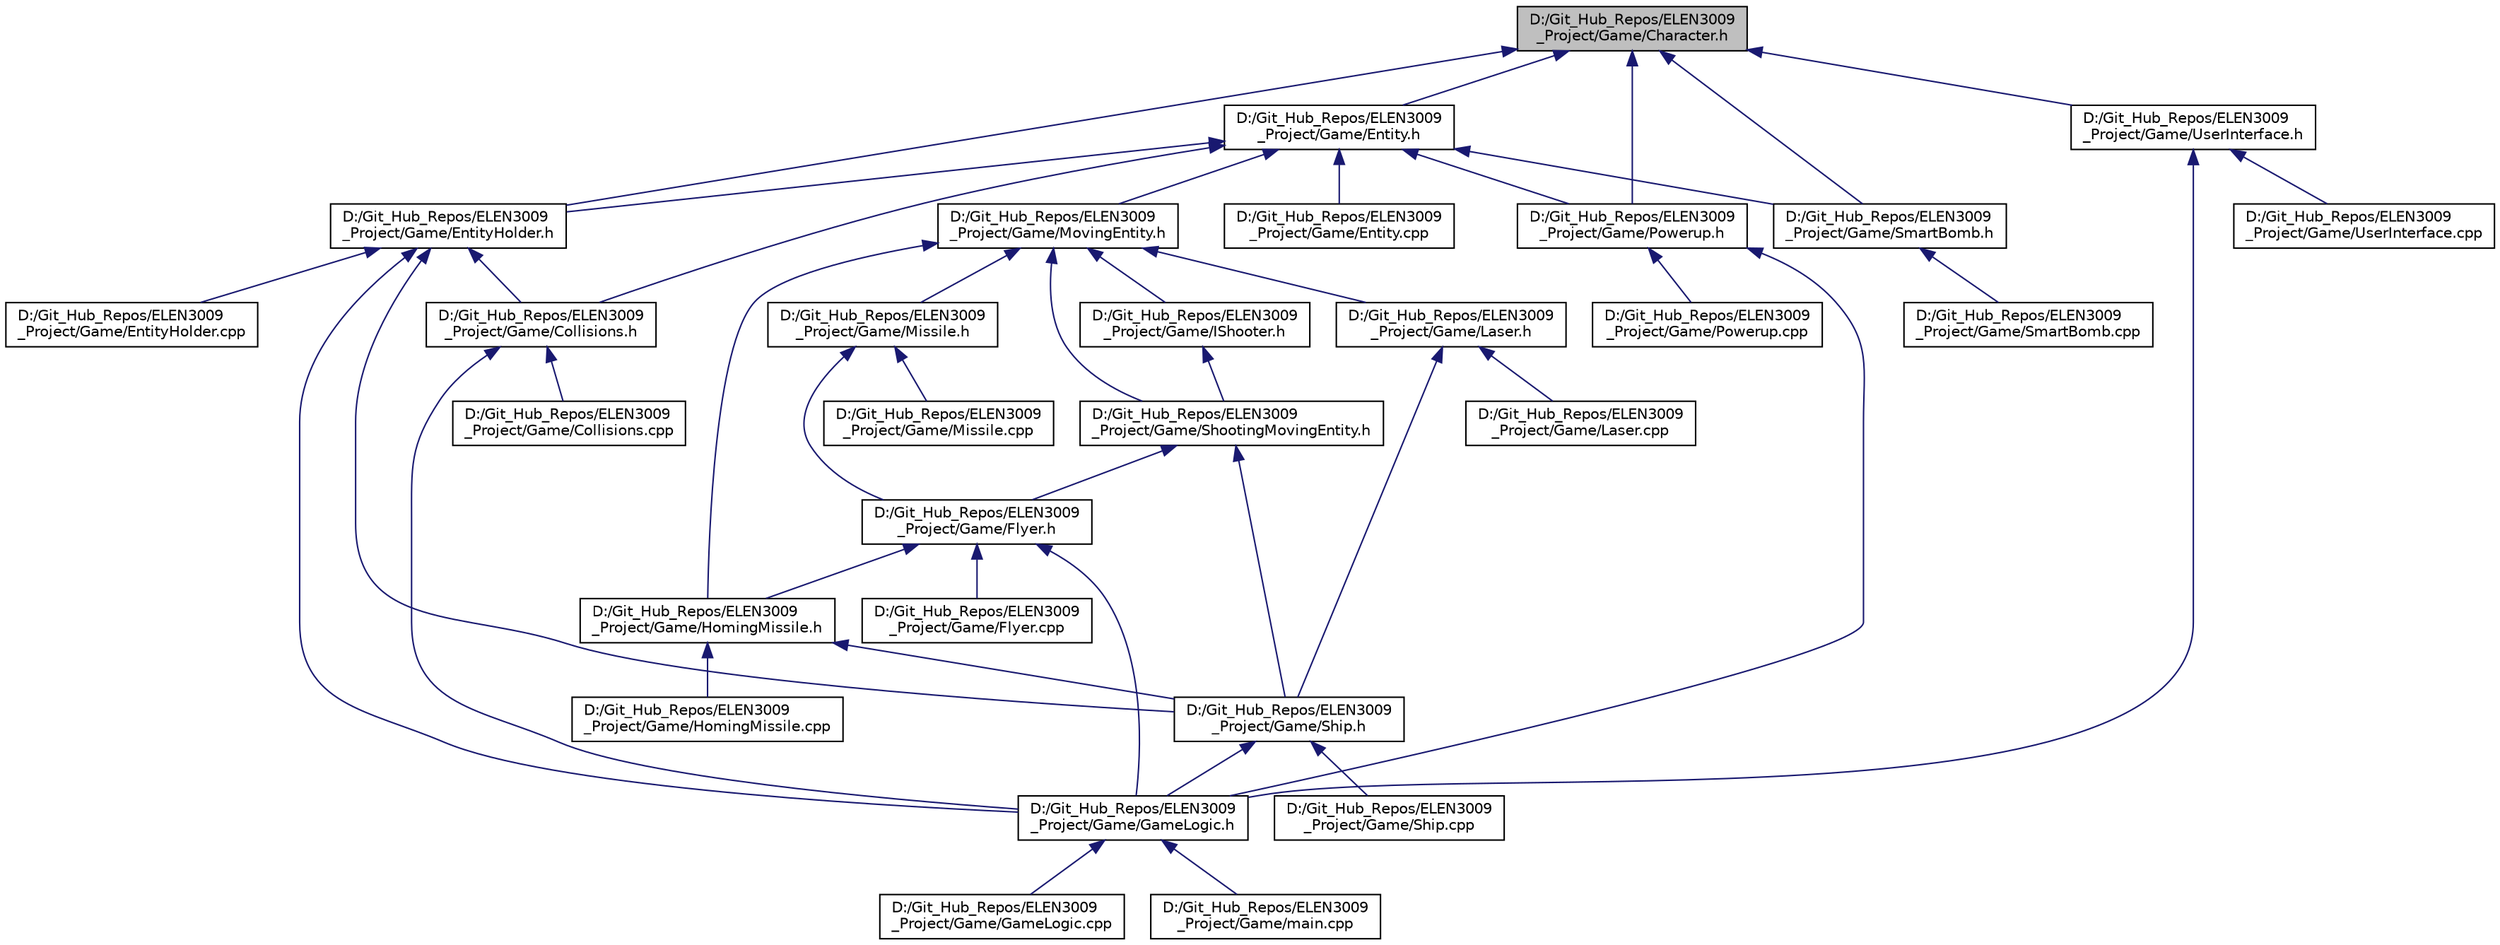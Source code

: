 digraph "D:/Git_Hub_Repos/ELEN3009_Project/Game/Character.h"
{
  edge [fontname="Helvetica",fontsize="10",labelfontname="Helvetica",labelfontsize="10"];
  node [fontname="Helvetica",fontsize="10",shape=record];
  Node1 [label="D:/Git_Hub_Repos/ELEN3009\l_Project/Game/Character.h",height=0.2,width=0.4,color="black", fillcolor="grey75", style="filled", fontcolor="black"];
  Node1 -> Node2 [dir="back",color="midnightblue",fontsize="10",style="solid",fontname="Helvetica"];
  Node2 [label="D:/Git_Hub_Repos/ELEN3009\l_Project/Game/Entity.h",height=0.2,width=0.4,color="black", fillcolor="white", style="filled",URL="$Entity_8h.html"];
  Node2 -> Node3 [dir="back",color="midnightblue",fontsize="10",style="solid",fontname="Helvetica"];
  Node3 [label="D:/Git_Hub_Repos/ELEN3009\l_Project/Game/Collisions.h",height=0.2,width=0.4,color="black", fillcolor="white", style="filled",URL="$Collisions_8h.html"];
  Node3 -> Node4 [dir="back",color="midnightblue",fontsize="10",style="solid",fontname="Helvetica"];
  Node4 [label="D:/Git_Hub_Repos/ELEN3009\l_Project/Game/Collisions.cpp",height=0.2,width=0.4,color="black", fillcolor="white", style="filled",URL="$Collisions_8cpp.html"];
  Node3 -> Node5 [dir="back",color="midnightblue",fontsize="10",style="solid",fontname="Helvetica"];
  Node5 [label="D:/Git_Hub_Repos/ELEN3009\l_Project/Game/GameLogic.h",height=0.2,width=0.4,color="black", fillcolor="white", style="filled",URL="$GameLogic_8h.html"];
  Node5 -> Node6 [dir="back",color="midnightblue",fontsize="10",style="solid",fontname="Helvetica"];
  Node6 [label="D:/Git_Hub_Repos/ELEN3009\l_Project/Game/GameLogic.cpp",height=0.2,width=0.4,color="black", fillcolor="white", style="filled",URL="$GameLogic_8cpp.html"];
  Node5 -> Node7 [dir="back",color="midnightblue",fontsize="10",style="solid",fontname="Helvetica"];
  Node7 [label="D:/Git_Hub_Repos/ELEN3009\l_Project/Game/main.cpp",height=0.2,width=0.4,color="black", fillcolor="white", style="filled",URL="$main_8cpp.html"];
  Node2 -> Node8 [dir="back",color="midnightblue",fontsize="10",style="solid",fontname="Helvetica"];
  Node8 [label="D:/Git_Hub_Repos/ELEN3009\l_Project/Game/EntityHolder.h",height=0.2,width=0.4,color="black", fillcolor="white", style="filled",URL="$EntityHolder_8h.html"];
  Node8 -> Node3 [dir="back",color="midnightblue",fontsize="10",style="solid",fontname="Helvetica"];
  Node8 -> Node9 [dir="back",color="midnightblue",fontsize="10",style="solid",fontname="Helvetica"];
  Node9 [label="D:/Git_Hub_Repos/ELEN3009\l_Project/Game/EntityHolder.cpp",height=0.2,width=0.4,color="black", fillcolor="white", style="filled",URL="$EntityHolder_8cpp.html"];
  Node8 -> Node10 [dir="back",color="midnightblue",fontsize="10",style="solid",fontname="Helvetica"];
  Node10 [label="D:/Git_Hub_Repos/ELEN3009\l_Project/Game/Ship.h",height=0.2,width=0.4,color="black", fillcolor="white", style="filled",URL="$Ship_8h.html"];
  Node10 -> Node5 [dir="back",color="midnightblue",fontsize="10",style="solid",fontname="Helvetica"];
  Node10 -> Node11 [dir="back",color="midnightblue",fontsize="10",style="solid",fontname="Helvetica"];
  Node11 [label="D:/Git_Hub_Repos/ELEN3009\l_Project/Game/Ship.cpp",height=0.2,width=0.4,color="black", fillcolor="white", style="filled",URL="$Ship_8cpp.html"];
  Node8 -> Node5 [dir="back",color="midnightblue",fontsize="10",style="solid",fontname="Helvetica"];
  Node2 -> Node12 [dir="back",color="midnightblue",fontsize="10",style="solid",fontname="Helvetica"];
  Node12 [label="D:/Git_Hub_Repos/ELEN3009\l_Project/Game/Entity.cpp",height=0.2,width=0.4,color="black", fillcolor="white", style="filled",URL="$Entity_8cpp.html"];
  Node2 -> Node13 [dir="back",color="midnightblue",fontsize="10",style="solid",fontname="Helvetica"];
  Node13 [label="D:/Git_Hub_Repos/ELEN3009\l_Project/Game/MovingEntity.h",height=0.2,width=0.4,color="black", fillcolor="white", style="filled",URL="$MovingEntity_8h.html"];
  Node13 -> Node14 [dir="back",color="midnightblue",fontsize="10",style="solid",fontname="Helvetica"];
  Node14 [label="D:/Git_Hub_Repos/ELEN3009\l_Project/Game/IShooter.h",height=0.2,width=0.4,color="black", fillcolor="white", style="filled",URL="$IShooter_8h.html"];
  Node14 -> Node15 [dir="back",color="midnightblue",fontsize="10",style="solid",fontname="Helvetica"];
  Node15 [label="D:/Git_Hub_Repos/ELEN3009\l_Project/Game/ShootingMovingEntity.h",height=0.2,width=0.4,color="black", fillcolor="white", style="filled",URL="$ShootingMovingEntity_8h.html"];
  Node15 -> Node16 [dir="back",color="midnightblue",fontsize="10",style="solid",fontname="Helvetica"];
  Node16 [label="D:/Git_Hub_Repos/ELEN3009\l_Project/Game/Flyer.h",height=0.2,width=0.4,color="black", fillcolor="white", style="filled",URL="$Flyer_8h.html"];
  Node16 -> Node17 [dir="back",color="midnightblue",fontsize="10",style="solid",fontname="Helvetica"];
  Node17 [label="D:/Git_Hub_Repos/ELEN3009\l_Project/Game/Flyer.cpp",height=0.2,width=0.4,color="black", fillcolor="white", style="filled",URL="$Flyer_8cpp.html"];
  Node16 -> Node18 [dir="back",color="midnightblue",fontsize="10",style="solid",fontname="Helvetica"];
  Node18 [label="D:/Git_Hub_Repos/ELEN3009\l_Project/Game/HomingMissile.h",height=0.2,width=0.4,color="black", fillcolor="white", style="filled",URL="$HomingMissile_8h.html"];
  Node18 -> Node10 [dir="back",color="midnightblue",fontsize="10",style="solid",fontname="Helvetica"];
  Node18 -> Node19 [dir="back",color="midnightblue",fontsize="10",style="solid",fontname="Helvetica"];
  Node19 [label="D:/Git_Hub_Repos/ELEN3009\l_Project/Game/HomingMissile.cpp",height=0.2,width=0.4,color="black", fillcolor="white", style="filled",URL="$HomingMissile_8cpp.html"];
  Node16 -> Node5 [dir="back",color="midnightblue",fontsize="10",style="solid",fontname="Helvetica"];
  Node15 -> Node10 [dir="back",color="midnightblue",fontsize="10",style="solid",fontname="Helvetica"];
  Node13 -> Node15 [dir="back",color="midnightblue",fontsize="10",style="solid",fontname="Helvetica"];
  Node13 -> Node20 [dir="back",color="midnightblue",fontsize="10",style="solid",fontname="Helvetica"];
  Node20 [label="D:/Git_Hub_Repos/ELEN3009\l_Project/Game/Missile.h",height=0.2,width=0.4,color="black", fillcolor="white", style="filled",URL="$Missile_8h.html"];
  Node20 -> Node16 [dir="back",color="midnightblue",fontsize="10",style="solid",fontname="Helvetica"];
  Node20 -> Node21 [dir="back",color="midnightblue",fontsize="10",style="solid",fontname="Helvetica"];
  Node21 [label="D:/Git_Hub_Repos/ELEN3009\l_Project/Game/Missile.cpp",height=0.2,width=0.4,color="black", fillcolor="white", style="filled",URL="$Missile_8cpp.html"];
  Node13 -> Node22 [dir="back",color="midnightblue",fontsize="10",style="solid",fontname="Helvetica"];
  Node22 [label="D:/Git_Hub_Repos/ELEN3009\l_Project/Game/Laser.h",height=0.2,width=0.4,color="black", fillcolor="white", style="filled",URL="$Laser_8h.html"];
  Node22 -> Node10 [dir="back",color="midnightblue",fontsize="10",style="solid",fontname="Helvetica"];
  Node22 -> Node23 [dir="back",color="midnightblue",fontsize="10",style="solid",fontname="Helvetica"];
  Node23 [label="D:/Git_Hub_Repos/ELEN3009\l_Project/Game/Laser.cpp",height=0.2,width=0.4,color="black", fillcolor="white", style="filled",URL="$Laser_8cpp.html"];
  Node13 -> Node18 [dir="back",color="midnightblue",fontsize="10",style="solid",fontname="Helvetica"];
  Node2 -> Node24 [dir="back",color="midnightblue",fontsize="10",style="solid",fontname="Helvetica"];
  Node24 [label="D:/Git_Hub_Repos/ELEN3009\l_Project/Game/Powerup.h",height=0.2,width=0.4,color="black", fillcolor="white", style="filled",URL="$Powerup_8h.html"];
  Node24 -> Node5 [dir="back",color="midnightblue",fontsize="10",style="solid",fontname="Helvetica"];
  Node24 -> Node25 [dir="back",color="midnightblue",fontsize="10",style="solid",fontname="Helvetica"];
  Node25 [label="D:/Git_Hub_Repos/ELEN3009\l_Project/Game/Powerup.cpp",height=0.2,width=0.4,color="black", fillcolor="white", style="filled",URL="$Powerup_8cpp.html"];
  Node2 -> Node26 [dir="back",color="midnightblue",fontsize="10",style="solid",fontname="Helvetica"];
  Node26 [label="D:/Git_Hub_Repos/ELEN3009\l_Project/Game/SmartBomb.h",height=0.2,width=0.4,color="black", fillcolor="white", style="filled",URL="$SmartBomb_8h.html"];
  Node26 -> Node27 [dir="back",color="midnightblue",fontsize="10",style="solid",fontname="Helvetica"];
  Node27 [label="D:/Git_Hub_Repos/ELEN3009\l_Project/Game/SmartBomb.cpp",height=0.2,width=0.4,color="black", fillcolor="white", style="filled",URL="$SmartBomb_8cpp.html"];
  Node1 -> Node8 [dir="back",color="midnightblue",fontsize="10",style="solid",fontname="Helvetica"];
  Node1 -> Node28 [dir="back",color="midnightblue",fontsize="10",style="solid",fontname="Helvetica"];
  Node28 [label="D:/Git_Hub_Repos/ELEN3009\l_Project/Game/UserInterface.h",height=0.2,width=0.4,color="black", fillcolor="white", style="filled",URL="$UserInterface_8h.html"];
  Node28 -> Node5 [dir="back",color="midnightblue",fontsize="10",style="solid",fontname="Helvetica"];
  Node28 -> Node29 [dir="back",color="midnightblue",fontsize="10",style="solid",fontname="Helvetica"];
  Node29 [label="D:/Git_Hub_Repos/ELEN3009\l_Project/Game/UserInterface.cpp",height=0.2,width=0.4,color="black", fillcolor="white", style="filled",URL="$UserInterface_8cpp.html"];
  Node1 -> Node24 [dir="back",color="midnightblue",fontsize="10",style="solid",fontname="Helvetica"];
  Node1 -> Node26 [dir="back",color="midnightblue",fontsize="10",style="solid",fontname="Helvetica"];
}
